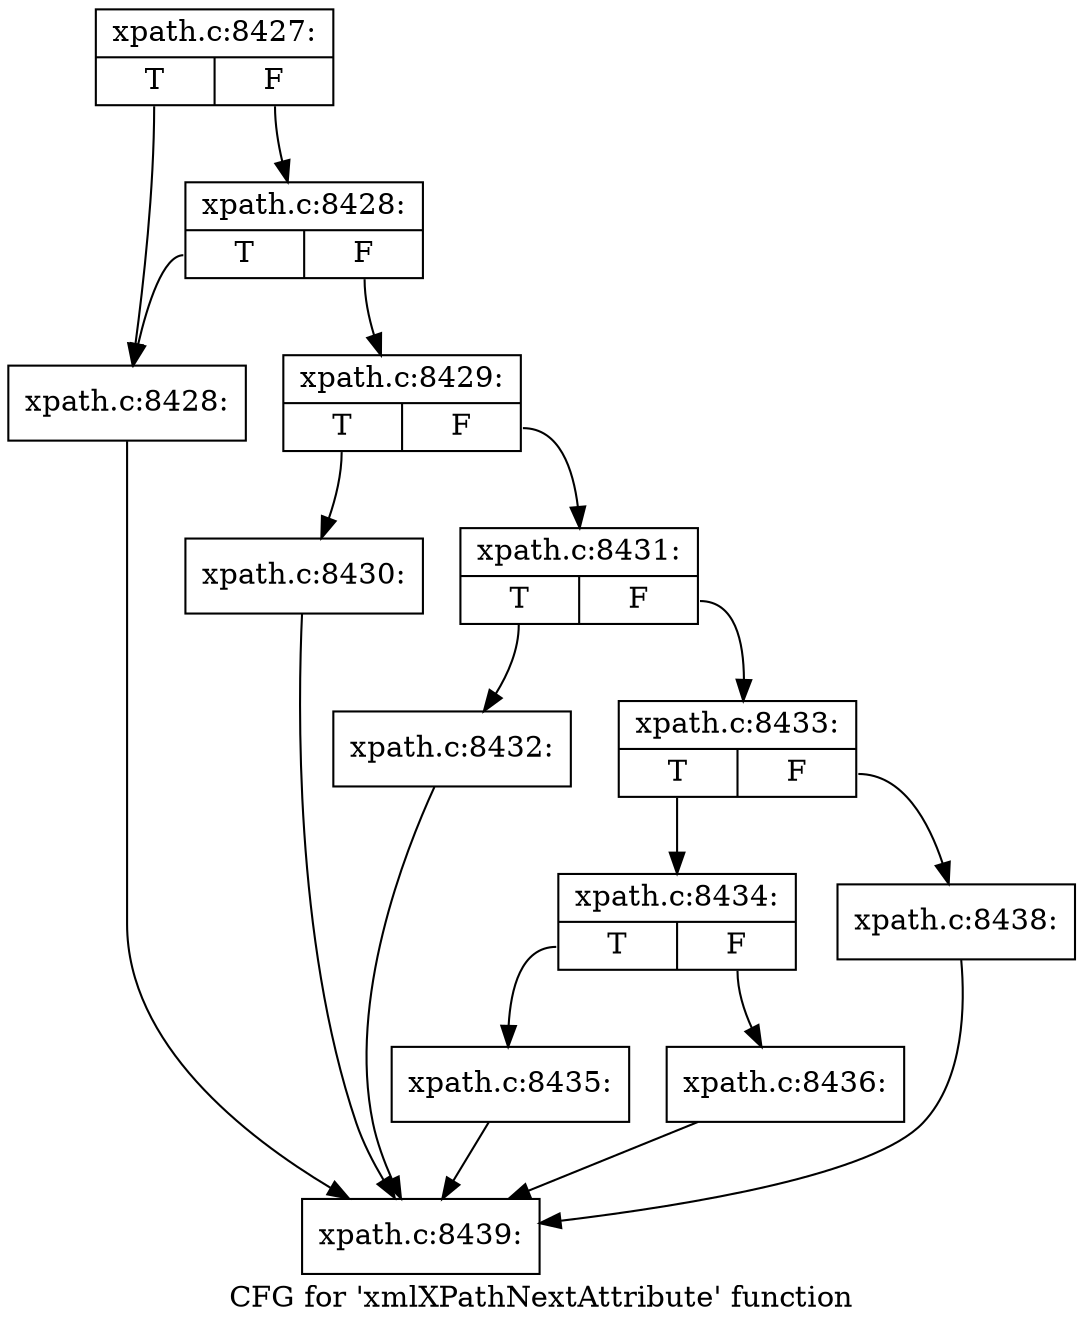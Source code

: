 digraph "CFG for 'xmlXPathNextAttribute' function" {
	label="CFG for 'xmlXPathNextAttribute' function";

	Node0x4a02600 [shape=record,label="{xpath.c:8427:|{<s0>T|<s1>F}}"];
	Node0x4a02600:s0 -> Node0x4a02370;
	Node0x4a02600:s1 -> Node0x4a02410;
	Node0x4a02410 [shape=record,label="{xpath.c:8428:|{<s0>T|<s1>F}}"];
	Node0x4a02410:s0 -> Node0x4a02370;
	Node0x4a02410:s1 -> Node0x4a023c0;
	Node0x4a02370 [shape=record,label="{xpath.c:8428:}"];
	Node0x4a02370 -> Node0x4a027e0;
	Node0x4a023c0 [shape=record,label="{xpath.c:8429:|{<s0>T|<s1>F}}"];
	Node0x4a023c0:s0 -> Node0x4a0a180;
	Node0x4a023c0:s1 -> Node0x4a0a1d0;
	Node0x4a0a180 [shape=record,label="{xpath.c:8430:}"];
	Node0x4a0a180 -> Node0x4a027e0;
	Node0x4a0a1d0 [shape=record,label="{xpath.c:8431:|{<s0>T|<s1>F}}"];
	Node0x4a0a1d0:s0 -> Node0x4a0a890;
	Node0x4a0a1d0:s1 -> Node0x4a0a8e0;
	Node0x4a0a890 [shape=record,label="{xpath.c:8432:}"];
	Node0x4a0a890 -> Node0x4a027e0;
	Node0x4a0a8e0 [shape=record,label="{xpath.c:8433:|{<s0>T|<s1>F}}"];
	Node0x4a0a8e0:s0 -> Node0x4a0b0d0;
	Node0x4a0a8e0:s1 -> Node0x4a0b120;
	Node0x4a0b0d0 [shape=record,label="{xpath.c:8434:|{<s0>T|<s1>F}}"];
	Node0x4a0b0d0:s0 -> Node0x4a0b4e0;
	Node0x4a0b0d0:s1 -> Node0x4a0b530;
	Node0x4a0b4e0 [shape=record,label="{xpath.c:8435:}"];
	Node0x4a0b4e0 -> Node0x4a027e0;
	Node0x4a0b530 [shape=record,label="{xpath.c:8436:}"];
	Node0x4a0b530 -> Node0x4a027e0;
	Node0x4a0b120 [shape=record,label="{xpath.c:8438:}"];
	Node0x4a0b120 -> Node0x4a027e0;
	Node0x4a027e0 [shape=record,label="{xpath.c:8439:}"];
}
